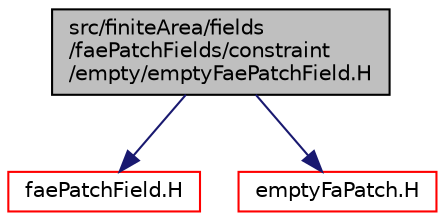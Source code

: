 digraph "src/finiteArea/fields/faePatchFields/constraint/empty/emptyFaePatchField.H"
{
  bgcolor="transparent";
  edge [fontname="Helvetica",fontsize="10",labelfontname="Helvetica",labelfontsize="10"];
  node [fontname="Helvetica",fontsize="10",shape=record];
  Node1 [label="src/finiteArea/fields\l/faePatchFields/constraint\l/empty/emptyFaePatchField.H",height=0.2,width=0.4,color="black", fillcolor="grey75", style="filled" fontcolor="black"];
  Node1 -> Node2 [color="midnightblue",fontsize="10",style="solid",fontname="Helvetica"];
  Node2 [label="faePatchField.H",height=0.2,width=0.4,color="red",URL="$faePatchField_8H.html"];
  Node1 -> Node3 [color="midnightblue",fontsize="10",style="solid",fontname="Helvetica"];
  Node3 [label="emptyFaPatch.H",height=0.2,width=0.4,color="red",URL="$emptyFaPatch_8H.html"];
}
